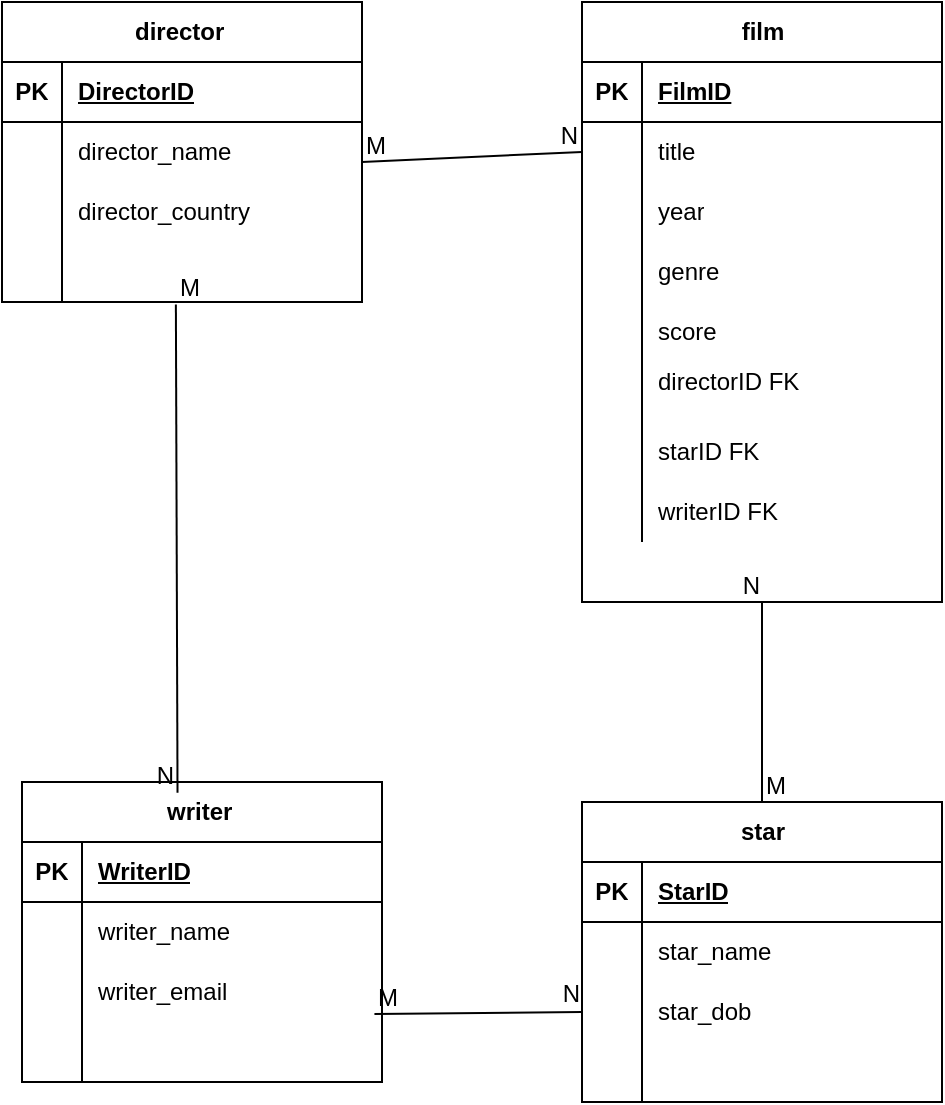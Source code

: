 <mxfile version="24.7.10">
  <diagram id="BInT2c4ThAK5NG8SrYuZ" name="Page-8">
    <mxGraphModel dx="829" dy="593" grid="1" gridSize="10" guides="1" tooltips="1" connect="1" arrows="1" fold="1" page="1" pageScale="1" pageWidth="850" pageHeight="1100" math="0" shadow="0">
      <root>
        <mxCell id="0" />
        <mxCell id="1" parent="0" />
        <mxCell id="-qc7LtL-zJcLlB05FJWo-1" value="director&amp;nbsp;" style="shape=table;startSize=30;container=1;collapsible=1;childLayout=tableLayout;fixedRows=1;rowLines=0;fontStyle=1;align=center;resizeLast=1;html=1;" parent="1" vertex="1">
          <mxGeometry x="50" y="50" width="180" height="150" as="geometry" />
        </mxCell>
        <mxCell id="-qc7LtL-zJcLlB05FJWo-2" value="" style="shape=tableRow;horizontal=0;startSize=0;swimlaneHead=0;swimlaneBody=0;fillColor=none;collapsible=0;dropTarget=0;points=[[0,0.5],[1,0.5]];portConstraint=eastwest;top=0;left=0;right=0;bottom=1;" parent="-qc7LtL-zJcLlB05FJWo-1" vertex="1">
          <mxGeometry y="30" width="180" height="30" as="geometry" />
        </mxCell>
        <mxCell id="-qc7LtL-zJcLlB05FJWo-3" value="PK" style="shape=partialRectangle;connectable=0;fillColor=none;top=0;left=0;bottom=0;right=0;fontStyle=1;overflow=hidden;whiteSpace=wrap;html=1;" parent="-qc7LtL-zJcLlB05FJWo-2" vertex="1">
          <mxGeometry width="30" height="30" as="geometry">
            <mxRectangle width="30" height="30" as="alternateBounds" />
          </mxGeometry>
        </mxCell>
        <mxCell id="-qc7LtL-zJcLlB05FJWo-4" value="DirectorID" style="shape=partialRectangle;connectable=0;fillColor=none;top=0;left=0;bottom=0;right=0;align=left;spacingLeft=6;fontStyle=5;overflow=hidden;whiteSpace=wrap;html=1;" parent="-qc7LtL-zJcLlB05FJWo-2" vertex="1">
          <mxGeometry x="30" width="150" height="30" as="geometry">
            <mxRectangle width="150" height="30" as="alternateBounds" />
          </mxGeometry>
        </mxCell>
        <mxCell id="-qc7LtL-zJcLlB05FJWo-5" value="" style="shape=tableRow;horizontal=0;startSize=0;swimlaneHead=0;swimlaneBody=0;fillColor=none;collapsible=0;dropTarget=0;points=[[0,0.5],[1,0.5]];portConstraint=eastwest;top=0;left=0;right=0;bottom=0;" parent="-qc7LtL-zJcLlB05FJWo-1" vertex="1">
          <mxGeometry y="60" width="180" height="30" as="geometry" />
        </mxCell>
        <mxCell id="-qc7LtL-zJcLlB05FJWo-6" value="" style="shape=partialRectangle;connectable=0;fillColor=none;top=0;left=0;bottom=0;right=0;editable=1;overflow=hidden;whiteSpace=wrap;html=1;" parent="-qc7LtL-zJcLlB05FJWo-5" vertex="1">
          <mxGeometry width="30" height="30" as="geometry">
            <mxRectangle width="30" height="30" as="alternateBounds" />
          </mxGeometry>
        </mxCell>
        <mxCell id="-qc7LtL-zJcLlB05FJWo-7" value="director_name" style="shape=partialRectangle;connectable=0;fillColor=none;top=0;left=0;bottom=0;right=0;align=left;spacingLeft=6;overflow=hidden;whiteSpace=wrap;html=1;" parent="-qc7LtL-zJcLlB05FJWo-5" vertex="1">
          <mxGeometry x="30" width="150" height="30" as="geometry">
            <mxRectangle width="150" height="30" as="alternateBounds" />
          </mxGeometry>
        </mxCell>
        <mxCell id="-qc7LtL-zJcLlB05FJWo-8" value="" style="shape=tableRow;horizontal=0;startSize=0;swimlaneHead=0;swimlaneBody=0;fillColor=none;collapsible=0;dropTarget=0;points=[[0,0.5],[1,0.5]];portConstraint=eastwest;top=0;left=0;right=0;bottom=0;" parent="-qc7LtL-zJcLlB05FJWo-1" vertex="1">
          <mxGeometry y="90" width="180" height="30" as="geometry" />
        </mxCell>
        <mxCell id="-qc7LtL-zJcLlB05FJWo-9" value="" style="shape=partialRectangle;connectable=0;fillColor=none;top=0;left=0;bottom=0;right=0;editable=1;overflow=hidden;whiteSpace=wrap;html=1;" parent="-qc7LtL-zJcLlB05FJWo-8" vertex="1">
          <mxGeometry width="30" height="30" as="geometry">
            <mxRectangle width="30" height="30" as="alternateBounds" />
          </mxGeometry>
        </mxCell>
        <mxCell id="-qc7LtL-zJcLlB05FJWo-10" value="director_country" style="shape=partialRectangle;connectable=0;fillColor=none;top=0;left=0;bottom=0;right=0;align=left;spacingLeft=6;overflow=hidden;whiteSpace=wrap;html=1;" parent="-qc7LtL-zJcLlB05FJWo-8" vertex="1">
          <mxGeometry x="30" width="150" height="30" as="geometry">
            <mxRectangle width="150" height="30" as="alternateBounds" />
          </mxGeometry>
        </mxCell>
        <mxCell id="-qc7LtL-zJcLlB05FJWo-11" value="" style="shape=tableRow;horizontal=0;startSize=0;swimlaneHead=0;swimlaneBody=0;fillColor=none;collapsible=0;dropTarget=0;points=[[0,0.5],[1,0.5]];portConstraint=eastwest;top=0;left=0;right=0;bottom=0;" parent="-qc7LtL-zJcLlB05FJWo-1" vertex="1">
          <mxGeometry y="120" width="180" height="30" as="geometry" />
        </mxCell>
        <mxCell id="-qc7LtL-zJcLlB05FJWo-12" value="" style="shape=partialRectangle;connectable=0;fillColor=none;top=0;left=0;bottom=0;right=0;editable=1;overflow=hidden;whiteSpace=wrap;html=1;" parent="-qc7LtL-zJcLlB05FJWo-11" vertex="1">
          <mxGeometry width="30" height="30" as="geometry">
            <mxRectangle width="30" height="30" as="alternateBounds" />
          </mxGeometry>
        </mxCell>
        <mxCell id="-qc7LtL-zJcLlB05FJWo-13" value="" style="shape=partialRectangle;connectable=0;fillColor=none;top=0;left=0;bottom=0;right=0;align=left;spacingLeft=6;overflow=hidden;whiteSpace=wrap;html=1;" parent="-qc7LtL-zJcLlB05FJWo-11" vertex="1">
          <mxGeometry x="30" width="150" height="30" as="geometry">
            <mxRectangle width="150" height="30" as="alternateBounds" />
          </mxGeometry>
        </mxCell>
        <mxCell id="-qc7LtL-zJcLlB05FJWo-27" value="film" style="shape=table;startSize=30;container=1;collapsible=1;childLayout=tableLayout;fixedRows=1;rowLines=0;fontStyle=1;align=center;resizeLast=1;html=1;" parent="1" vertex="1">
          <mxGeometry x="340" y="50" width="180" height="300" as="geometry" />
        </mxCell>
        <mxCell id="-qc7LtL-zJcLlB05FJWo-28" value="" style="shape=tableRow;horizontal=0;startSize=0;swimlaneHead=0;swimlaneBody=0;fillColor=none;collapsible=0;dropTarget=0;points=[[0,0.5],[1,0.5]];portConstraint=eastwest;top=0;left=0;right=0;bottom=1;" parent="-qc7LtL-zJcLlB05FJWo-27" vertex="1">
          <mxGeometry y="30" width="180" height="30" as="geometry" />
        </mxCell>
        <mxCell id="-qc7LtL-zJcLlB05FJWo-29" value="PK" style="shape=partialRectangle;connectable=0;fillColor=none;top=0;left=0;bottom=0;right=0;fontStyle=1;overflow=hidden;whiteSpace=wrap;html=1;" parent="-qc7LtL-zJcLlB05FJWo-28" vertex="1">
          <mxGeometry width="30" height="30" as="geometry">
            <mxRectangle width="30" height="30" as="alternateBounds" />
          </mxGeometry>
        </mxCell>
        <mxCell id="-qc7LtL-zJcLlB05FJWo-30" value="FilmID" style="shape=partialRectangle;connectable=0;fillColor=none;top=0;left=0;bottom=0;right=0;align=left;spacingLeft=6;fontStyle=5;overflow=hidden;whiteSpace=wrap;html=1;" parent="-qc7LtL-zJcLlB05FJWo-28" vertex="1">
          <mxGeometry x="30" width="150" height="30" as="geometry">
            <mxRectangle width="150" height="30" as="alternateBounds" />
          </mxGeometry>
        </mxCell>
        <mxCell id="-qc7LtL-zJcLlB05FJWo-31" value="" style="shape=tableRow;horizontal=0;startSize=0;swimlaneHead=0;swimlaneBody=0;fillColor=none;collapsible=0;dropTarget=0;points=[[0,0.5],[1,0.5]];portConstraint=eastwest;top=0;left=0;right=0;bottom=0;" parent="-qc7LtL-zJcLlB05FJWo-27" vertex="1">
          <mxGeometry y="60" width="180" height="30" as="geometry" />
        </mxCell>
        <mxCell id="-qc7LtL-zJcLlB05FJWo-32" value="" style="shape=partialRectangle;connectable=0;fillColor=none;top=0;left=0;bottom=0;right=0;editable=1;overflow=hidden;whiteSpace=wrap;html=1;" parent="-qc7LtL-zJcLlB05FJWo-31" vertex="1">
          <mxGeometry width="30" height="30" as="geometry">
            <mxRectangle width="30" height="30" as="alternateBounds" />
          </mxGeometry>
        </mxCell>
        <mxCell id="-qc7LtL-zJcLlB05FJWo-33" value="title" style="shape=partialRectangle;connectable=0;fillColor=none;top=0;left=0;bottom=0;right=0;align=left;spacingLeft=6;overflow=hidden;whiteSpace=wrap;html=1;" parent="-qc7LtL-zJcLlB05FJWo-31" vertex="1">
          <mxGeometry x="30" width="150" height="30" as="geometry">
            <mxRectangle width="150" height="30" as="alternateBounds" />
          </mxGeometry>
        </mxCell>
        <mxCell id="-qc7LtL-zJcLlB05FJWo-34" value="" style="shape=tableRow;horizontal=0;startSize=0;swimlaneHead=0;swimlaneBody=0;fillColor=none;collapsible=0;dropTarget=0;points=[[0,0.5],[1,0.5]];portConstraint=eastwest;top=0;left=0;right=0;bottom=0;" parent="-qc7LtL-zJcLlB05FJWo-27" vertex="1">
          <mxGeometry y="90" width="180" height="30" as="geometry" />
        </mxCell>
        <mxCell id="-qc7LtL-zJcLlB05FJWo-35" value="" style="shape=partialRectangle;connectable=0;fillColor=none;top=0;left=0;bottom=0;right=0;editable=1;overflow=hidden;whiteSpace=wrap;html=1;" parent="-qc7LtL-zJcLlB05FJWo-34" vertex="1">
          <mxGeometry width="30" height="30" as="geometry">
            <mxRectangle width="30" height="30" as="alternateBounds" />
          </mxGeometry>
        </mxCell>
        <mxCell id="-qc7LtL-zJcLlB05FJWo-36" value="year" style="shape=partialRectangle;connectable=0;fillColor=none;top=0;left=0;bottom=0;right=0;align=left;spacingLeft=6;overflow=hidden;whiteSpace=wrap;html=1;" parent="-qc7LtL-zJcLlB05FJWo-34" vertex="1">
          <mxGeometry x="30" width="150" height="30" as="geometry">
            <mxRectangle width="150" height="30" as="alternateBounds" />
          </mxGeometry>
        </mxCell>
        <mxCell id="-qc7LtL-zJcLlB05FJWo-37" value="" style="shape=tableRow;horizontal=0;startSize=0;swimlaneHead=0;swimlaneBody=0;fillColor=none;collapsible=0;dropTarget=0;points=[[0,0.5],[1,0.5]];portConstraint=eastwest;top=0;left=0;right=0;bottom=0;" parent="-qc7LtL-zJcLlB05FJWo-27" vertex="1">
          <mxGeometry y="120" width="180" height="30" as="geometry" />
        </mxCell>
        <mxCell id="-qc7LtL-zJcLlB05FJWo-38" value="" style="shape=partialRectangle;connectable=0;fillColor=none;top=0;left=0;bottom=0;right=0;editable=1;overflow=hidden;whiteSpace=wrap;html=1;" parent="-qc7LtL-zJcLlB05FJWo-37" vertex="1">
          <mxGeometry width="30" height="30" as="geometry">
            <mxRectangle width="30" height="30" as="alternateBounds" />
          </mxGeometry>
        </mxCell>
        <mxCell id="-qc7LtL-zJcLlB05FJWo-39" value="genre" style="shape=partialRectangle;connectable=0;fillColor=none;top=0;left=0;bottom=0;right=0;align=left;spacingLeft=6;overflow=hidden;whiteSpace=wrap;html=1;" parent="-qc7LtL-zJcLlB05FJWo-37" vertex="1">
          <mxGeometry x="30" width="150" height="30" as="geometry">
            <mxRectangle width="150" height="30" as="alternateBounds" />
          </mxGeometry>
        </mxCell>
        <mxCell id="-qc7LtL-zJcLlB05FJWo-66" style="shape=tableRow;horizontal=0;startSize=0;swimlaneHead=0;swimlaneBody=0;fillColor=none;collapsible=0;dropTarget=0;points=[[0,0.5],[1,0.5]];portConstraint=eastwest;top=0;left=0;right=0;bottom=0;" parent="-qc7LtL-zJcLlB05FJWo-27" vertex="1">
          <mxGeometry y="150" width="180" height="30" as="geometry" />
        </mxCell>
        <mxCell id="-qc7LtL-zJcLlB05FJWo-67" style="shape=partialRectangle;connectable=0;fillColor=none;top=0;left=0;bottom=0;right=0;editable=1;overflow=hidden;whiteSpace=wrap;html=1;" parent="-qc7LtL-zJcLlB05FJWo-66" vertex="1">
          <mxGeometry width="30" height="30" as="geometry">
            <mxRectangle width="30" height="30" as="alternateBounds" />
          </mxGeometry>
        </mxCell>
        <mxCell id="-qc7LtL-zJcLlB05FJWo-68" value="score" style="shape=partialRectangle;connectable=0;fillColor=none;top=0;left=0;bottom=0;right=0;align=left;spacingLeft=6;overflow=hidden;whiteSpace=wrap;html=1;" parent="-qc7LtL-zJcLlB05FJWo-66" vertex="1">
          <mxGeometry x="30" width="150" height="30" as="geometry">
            <mxRectangle width="150" height="30" as="alternateBounds" />
          </mxGeometry>
        </mxCell>
        <mxCell id="-qc7LtL-zJcLlB05FJWo-84" style="shape=tableRow;horizontal=0;startSize=0;swimlaneHead=0;swimlaneBody=0;fillColor=none;collapsible=0;dropTarget=0;points=[[0,0.5],[1,0.5]];portConstraint=eastwest;top=0;left=0;right=0;bottom=0;" parent="-qc7LtL-zJcLlB05FJWo-27" vertex="1">
          <mxGeometry y="180" width="180" height="30" as="geometry" />
        </mxCell>
        <mxCell id="-qc7LtL-zJcLlB05FJWo-85" style="shape=partialRectangle;connectable=0;fillColor=none;top=0;left=0;bottom=0;right=0;editable=1;overflow=hidden;whiteSpace=wrap;html=1;" parent="-qc7LtL-zJcLlB05FJWo-84" vertex="1">
          <mxGeometry width="30" height="30" as="geometry">
            <mxRectangle width="30" height="30" as="alternateBounds" />
          </mxGeometry>
        </mxCell>
        <mxCell id="-qc7LtL-zJcLlB05FJWo-86" value="directorID FK&lt;div&gt;&lt;br&gt;&lt;/div&gt;" style="shape=partialRectangle;connectable=0;fillColor=none;top=0;left=0;bottom=0;right=0;align=left;spacingLeft=6;overflow=hidden;whiteSpace=wrap;html=1;" parent="-qc7LtL-zJcLlB05FJWo-84" vertex="1">
          <mxGeometry x="30" width="150" height="30" as="geometry">
            <mxRectangle width="150" height="30" as="alternateBounds" />
          </mxGeometry>
        </mxCell>
        <mxCell id="-qc7LtL-zJcLlB05FJWo-87" style="shape=tableRow;horizontal=0;startSize=0;swimlaneHead=0;swimlaneBody=0;fillColor=none;collapsible=0;dropTarget=0;points=[[0,0.5],[1,0.5]];portConstraint=eastwest;top=0;left=0;right=0;bottom=0;" parent="-qc7LtL-zJcLlB05FJWo-27" vertex="1">
          <mxGeometry y="210" width="180" height="30" as="geometry" />
        </mxCell>
        <mxCell id="-qc7LtL-zJcLlB05FJWo-88" style="shape=partialRectangle;connectable=0;fillColor=none;top=0;left=0;bottom=0;right=0;editable=1;overflow=hidden;whiteSpace=wrap;html=1;" parent="-qc7LtL-zJcLlB05FJWo-87" vertex="1">
          <mxGeometry width="30" height="30" as="geometry">
            <mxRectangle width="30" height="30" as="alternateBounds" />
          </mxGeometry>
        </mxCell>
        <mxCell id="-qc7LtL-zJcLlB05FJWo-89" value="starID FK" style="shape=partialRectangle;connectable=0;fillColor=none;top=0;left=0;bottom=0;right=0;align=left;spacingLeft=6;overflow=hidden;whiteSpace=wrap;html=1;" parent="-qc7LtL-zJcLlB05FJWo-87" vertex="1">
          <mxGeometry x="30" width="150" height="30" as="geometry">
            <mxRectangle width="150" height="30" as="alternateBounds" />
          </mxGeometry>
        </mxCell>
        <mxCell id="-qc7LtL-zJcLlB05FJWo-90" style="shape=tableRow;horizontal=0;startSize=0;swimlaneHead=0;swimlaneBody=0;fillColor=none;collapsible=0;dropTarget=0;points=[[0,0.5],[1,0.5]];portConstraint=eastwest;top=0;left=0;right=0;bottom=0;" parent="-qc7LtL-zJcLlB05FJWo-27" vertex="1">
          <mxGeometry y="240" width="180" height="30" as="geometry" />
        </mxCell>
        <mxCell id="-qc7LtL-zJcLlB05FJWo-91" style="shape=partialRectangle;connectable=0;fillColor=none;top=0;left=0;bottom=0;right=0;editable=1;overflow=hidden;whiteSpace=wrap;html=1;" parent="-qc7LtL-zJcLlB05FJWo-90" vertex="1">
          <mxGeometry width="30" height="30" as="geometry">
            <mxRectangle width="30" height="30" as="alternateBounds" />
          </mxGeometry>
        </mxCell>
        <mxCell id="-qc7LtL-zJcLlB05FJWo-92" value="writerID FK" style="shape=partialRectangle;connectable=0;fillColor=none;top=0;left=0;bottom=0;right=0;align=left;spacingLeft=6;overflow=hidden;whiteSpace=wrap;html=1;" parent="-qc7LtL-zJcLlB05FJWo-90" vertex="1">
          <mxGeometry x="30" width="150" height="30" as="geometry">
            <mxRectangle width="150" height="30" as="alternateBounds" />
          </mxGeometry>
        </mxCell>
        <mxCell id="-qc7LtL-zJcLlB05FJWo-40" value="writer&amp;nbsp;" style="shape=table;startSize=30;container=1;collapsible=1;childLayout=tableLayout;fixedRows=1;rowLines=0;fontStyle=1;align=center;resizeLast=1;html=1;" parent="1" vertex="1">
          <mxGeometry x="60" y="440" width="180" height="150" as="geometry" />
        </mxCell>
        <mxCell id="-qc7LtL-zJcLlB05FJWo-41" value="" style="shape=tableRow;horizontal=0;startSize=0;swimlaneHead=0;swimlaneBody=0;fillColor=none;collapsible=0;dropTarget=0;points=[[0,0.5],[1,0.5]];portConstraint=eastwest;top=0;left=0;right=0;bottom=1;" parent="-qc7LtL-zJcLlB05FJWo-40" vertex="1">
          <mxGeometry y="30" width="180" height="30" as="geometry" />
        </mxCell>
        <mxCell id="-qc7LtL-zJcLlB05FJWo-42" value="PK" style="shape=partialRectangle;connectable=0;fillColor=none;top=0;left=0;bottom=0;right=0;fontStyle=1;overflow=hidden;whiteSpace=wrap;html=1;" parent="-qc7LtL-zJcLlB05FJWo-41" vertex="1">
          <mxGeometry width="30" height="30" as="geometry">
            <mxRectangle width="30" height="30" as="alternateBounds" />
          </mxGeometry>
        </mxCell>
        <mxCell id="-qc7LtL-zJcLlB05FJWo-43" value="WriterID" style="shape=partialRectangle;connectable=0;fillColor=none;top=0;left=0;bottom=0;right=0;align=left;spacingLeft=6;fontStyle=5;overflow=hidden;whiteSpace=wrap;html=1;" parent="-qc7LtL-zJcLlB05FJWo-41" vertex="1">
          <mxGeometry x="30" width="150" height="30" as="geometry">
            <mxRectangle width="150" height="30" as="alternateBounds" />
          </mxGeometry>
        </mxCell>
        <mxCell id="-qc7LtL-zJcLlB05FJWo-44" value="" style="shape=tableRow;horizontal=0;startSize=0;swimlaneHead=0;swimlaneBody=0;fillColor=none;collapsible=0;dropTarget=0;points=[[0,0.5],[1,0.5]];portConstraint=eastwest;top=0;left=0;right=0;bottom=0;" parent="-qc7LtL-zJcLlB05FJWo-40" vertex="1">
          <mxGeometry y="60" width="180" height="30" as="geometry" />
        </mxCell>
        <mxCell id="-qc7LtL-zJcLlB05FJWo-45" value="" style="shape=partialRectangle;connectable=0;fillColor=none;top=0;left=0;bottom=0;right=0;editable=1;overflow=hidden;whiteSpace=wrap;html=1;" parent="-qc7LtL-zJcLlB05FJWo-44" vertex="1">
          <mxGeometry width="30" height="30" as="geometry">
            <mxRectangle width="30" height="30" as="alternateBounds" />
          </mxGeometry>
        </mxCell>
        <mxCell id="-qc7LtL-zJcLlB05FJWo-46" value="writer_name" style="shape=partialRectangle;connectable=0;fillColor=none;top=0;left=0;bottom=0;right=0;align=left;spacingLeft=6;overflow=hidden;whiteSpace=wrap;html=1;" parent="-qc7LtL-zJcLlB05FJWo-44" vertex="1">
          <mxGeometry x="30" width="150" height="30" as="geometry">
            <mxRectangle width="150" height="30" as="alternateBounds" />
          </mxGeometry>
        </mxCell>
        <mxCell id="-qc7LtL-zJcLlB05FJWo-47" value="" style="shape=tableRow;horizontal=0;startSize=0;swimlaneHead=0;swimlaneBody=0;fillColor=none;collapsible=0;dropTarget=0;points=[[0,0.5],[1,0.5]];portConstraint=eastwest;top=0;left=0;right=0;bottom=0;" parent="-qc7LtL-zJcLlB05FJWo-40" vertex="1">
          <mxGeometry y="90" width="180" height="30" as="geometry" />
        </mxCell>
        <mxCell id="-qc7LtL-zJcLlB05FJWo-48" value="" style="shape=partialRectangle;connectable=0;fillColor=none;top=0;left=0;bottom=0;right=0;editable=1;overflow=hidden;whiteSpace=wrap;html=1;" parent="-qc7LtL-zJcLlB05FJWo-47" vertex="1">
          <mxGeometry width="30" height="30" as="geometry">
            <mxRectangle width="30" height="30" as="alternateBounds" />
          </mxGeometry>
        </mxCell>
        <mxCell id="-qc7LtL-zJcLlB05FJWo-49" value="writer_email" style="shape=partialRectangle;connectable=0;fillColor=none;top=0;left=0;bottom=0;right=0;align=left;spacingLeft=6;overflow=hidden;whiteSpace=wrap;html=1;" parent="-qc7LtL-zJcLlB05FJWo-47" vertex="1">
          <mxGeometry x="30" width="150" height="30" as="geometry">
            <mxRectangle width="150" height="30" as="alternateBounds" />
          </mxGeometry>
        </mxCell>
        <mxCell id="-qc7LtL-zJcLlB05FJWo-50" value="" style="shape=tableRow;horizontal=0;startSize=0;swimlaneHead=0;swimlaneBody=0;fillColor=none;collapsible=0;dropTarget=0;points=[[0,0.5],[1,0.5]];portConstraint=eastwest;top=0;left=0;right=0;bottom=0;" parent="-qc7LtL-zJcLlB05FJWo-40" vertex="1">
          <mxGeometry y="120" width="180" height="30" as="geometry" />
        </mxCell>
        <mxCell id="-qc7LtL-zJcLlB05FJWo-51" value="" style="shape=partialRectangle;connectable=0;fillColor=none;top=0;left=0;bottom=0;right=0;editable=1;overflow=hidden;whiteSpace=wrap;html=1;" parent="-qc7LtL-zJcLlB05FJWo-50" vertex="1">
          <mxGeometry width="30" height="30" as="geometry">
            <mxRectangle width="30" height="30" as="alternateBounds" />
          </mxGeometry>
        </mxCell>
        <mxCell id="-qc7LtL-zJcLlB05FJWo-52" value="" style="shape=partialRectangle;connectable=0;fillColor=none;top=0;left=0;bottom=0;right=0;align=left;spacingLeft=6;overflow=hidden;whiteSpace=wrap;html=1;" parent="-qc7LtL-zJcLlB05FJWo-50" vertex="1">
          <mxGeometry x="30" width="150" height="30" as="geometry">
            <mxRectangle width="150" height="30" as="alternateBounds" />
          </mxGeometry>
        </mxCell>
        <mxCell id="-qc7LtL-zJcLlB05FJWo-53" value="star" style="shape=table;startSize=30;container=1;collapsible=1;childLayout=tableLayout;fixedRows=1;rowLines=0;fontStyle=1;align=center;resizeLast=1;html=1;" parent="1" vertex="1">
          <mxGeometry x="340" y="450" width="180" height="150" as="geometry" />
        </mxCell>
        <mxCell id="-qc7LtL-zJcLlB05FJWo-54" value="" style="shape=tableRow;horizontal=0;startSize=0;swimlaneHead=0;swimlaneBody=0;fillColor=none;collapsible=0;dropTarget=0;points=[[0,0.5],[1,0.5]];portConstraint=eastwest;top=0;left=0;right=0;bottom=1;" parent="-qc7LtL-zJcLlB05FJWo-53" vertex="1">
          <mxGeometry y="30" width="180" height="30" as="geometry" />
        </mxCell>
        <mxCell id="-qc7LtL-zJcLlB05FJWo-55" value="PK" style="shape=partialRectangle;connectable=0;fillColor=none;top=0;left=0;bottom=0;right=0;fontStyle=1;overflow=hidden;whiteSpace=wrap;html=1;" parent="-qc7LtL-zJcLlB05FJWo-54" vertex="1">
          <mxGeometry width="30" height="30" as="geometry">
            <mxRectangle width="30" height="30" as="alternateBounds" />
          </mxGeometry>
        </mxCell>
        <mxCell id="-qc7LtL-zJcLlB05FJWo-56" value="StarID" style="shape=partialRectangle;connectable=0;fillColor=none;top=0;left=0;bottom=0;right=0;align=left;spacingLeft=6;fontStyle=5;overflow=hidden;whiteSpace=wrap;html=1;" parent="-qc7LtL-zJcLlB05FJWo-54" vertex="1">
          <mxGeometry x="30" width="150" height="30" as="geometry">
            <mxRectangle width="150" height="30" as="alternateBounds" />
          </mxGeometry>
        </mxCell>
        <mxCell id="-qc7LtL-zJcLlB05FJWo-57" value="" style="shape=tableRow;horizontal=0;startSize=0;swimlaneHead=0;swimlaneBody=0;fillColor=none;collapsible=0;dropTarget=0;points=[[0,0.5],[1,0.5]];portConstraint=eastwest;top=0;left=0;right=0;bottom=0;" parent="-qc7LtL-zJcLlB05FJWo-53" vertex="1">
          <mxGeometry y="60" width="180" height="30" as="geometry" />
        </mxCell>
        <mxCell id="-qc7LtL-zJcLlB05FJWo-58" value="" style="shape=partialRectangle;connectable=0;fillColor=none;top=0;left=0;bottom=0;right=0;editable=1;overflow=hidden;whiteSpace=wrap;html=1;" parent="-qc7LtL-zJcLlB05FJWo-57" vertex="1">
          <mxGeometry width="30" height="30" as="geometry">
            <mxRectangle width="30" height="30" as="alternateBounds" />
          </mxGeometry>
        </mxCell>
        <mxCell id="-qc7LtL-zJcLlB05FJWo-59" value="star_name" style="shape=partialRectangle;connectable=0;fillColor=none;top=0;left=0;bottom=0;right=0;align=left;spacingLeft=6;overflow=hidden;whiteSpace=wrap;html=1;" parent="-qc7LtL-zJcLlB05FJWo-57" vertex="1">
          <mxGeometry x="30" width="150" height="30" as="geometry">
            <mxRectangle width="150" height="30" as="alternateBounds" />
          </mxGeometry>
        </mxCell>
        <mxCell id="-qc7LtL-zJcLlB05FJWo-60" value="" style="shape=tableRow;horizontal=0;startSize=0;swimlaneHead=0;swimlaneBody=0;fillColor=none;collapsible=0;dropTarget=0;points=[[0,0.5],[1,0.5]];portConstraint=eastwest;top=0;left=0;right=0;bottom=0;" parent="-qc7LtL-zJcLlB05FJWo-53" vertex="1">
          <mxGeometry y="90" width="180" height="30" as="geometry" />
        </mxCell>
        <mxCell id="-qc7LtL-zJcLlB05FJWo-61" value="" style="shape=partialRectangle;connectable=0;fillColor=none;top=0;left=0;bottom=0;right=0;editable=1;overflow=hidden;whiteSpace=wrap;html=1;" parent="-qc7LtL-zJcLlB05FJWo-60" vertex="1">
          <mxGeometry width="30" height="30" as="geometry">
            <mxRectangle width="30" height="30" as="alternateBounds" />
          </mxGeometry>
        </mxCell>
        <mxCell id="-qc7LtL-zJcLlB05FJWo-62" value="star_dob" style="shape=partialRectangle;connectable=0;fillColor=none;top=0;left=0;bottom=0;right=0;align=left;spacingLeft=6;overflow=hidden;whiteSpace=wrap;html=1;" parent="-qc7LtL-zJcLlB05FJWo-60" vertex="1">
          <mxGeometry x="30" width="150" height="30" as="geometry">
            <mxRectangle width="150" height="30" as="alternateBounds" />
          </mxGeometry>
        </mxCell>
        <mxCell id="-qc7LtL-zJcLlB05FJWo-63" value="" style="shape=tableRow;horizontal=0;startSize=0;swimlaneHead=0;swimlaneBody=0;fillColor=none;collapsible=0;dropTarget=0;points=[[0,0.5],[1,0.5]];portConstraint=eastwest;top=0;left=0;right=0;bottom=0;" parent="-qc7LtL-zJcLlB05FJWo-53" vertex="1">
          <mxGeometry y="120" width="180" height="30" as="geometry" />
        </mxCell>
        <mxCell id="-qc7LtL-zJcLlB05FJWo-64" value="" style="shape=partialRectangle;connectable=0;fillColor=none;top=0;left=0;bottom=0;right=0;editable=1;overflow=hidden;whiteSpace=wrap;html=1;" parent="-qc7LtL-zJcLlB05FJWo-63" vertex="1">
          <mxGeometry width="30" height="30" as="geometry">
            <mxRectangle width="30" height="30" as="alternateBounds" />
          </mxGeometry>
        </mxCell>
        <mxCell id="-qc7LtL-zJcLlB05FJWo-65" value="" style="shape=partialRectangle;connectable=0;fillColor=none;top=0;left=0;bottom=0;right=0;align=left;spacingLeft=6;overflow=hidden;whiteSpace=wrap;html=1;" parent="-qc7LtL-zJcLlB05FJWo-63" vertex="1">
          <mxGeometry x="30" width="150" height="30" as="geometry">
            <mxRectangle width="150" height="30" as="alternateBounds" />
          </mxGeometry>
        </mxCell>
        <mxCell id="-qc7LtL-zJcLlB05FJWo-69" value="" style="endArrow=none;html=1;rounded=0;entryX=0;entryY=0.5;entryDx=0;entryDy=0;" parent="1" edge="1" target="-qc7LtL-zJcLlB05FJWo-31">
          <mxGeometry relative="1" as="geometry">
            <mxPoint x="230" y="130" as="sourcePoint" />
            <mxPoint x="330" y="130" as="targetPoint" />
          </mxGeometry>
        </mxCell>
        <mxCell id="-qc7LtL-zJcLlB05FJWo-70" value="M" style="resizable=0;html=1;whiteSpace=wrap;align=left;verticalAlign=bottom;" parent="-qc7LtL-zJcLlB05FJWo-69" connectable="0" vertex="1">
          <mxGeometry x="-1" relative="1" as="geometry" />
        </mxCell>
        <mxCell id="-qc7LtL-zJcLlB05FJWo-71" value="N" style="resizable=0;html=1;whiteSpace=wrap;align=right;verticalAlign=bottom;" parent="-qc7LtL-zJcLlB05FJWo-69" connectable="0" vertex="1">
          <mxGeometry x="1" relative="1" as="geometry" />
        </mxCell>
        <mxCell id="-qc7LtL-zJcLlB05FJWo-72" value="" style="endArrow=none;html=1;rounded=0;entryX=0;entryY=0.5;entryDx=0;entryDy=0;exitX=0.979;exitY=0.868;exitDx=0;exitDy=0;exitPerimeter=0;" parent="1" edge="1" target="-qc7LtL-zJcLlB05FJWo-60" source="-qc7LtL-zJcLlB05FJWo-47">
          <mxGeometry relative="1" as="geometry">
            <mxPoint x="250" y="550" as="sourcePoint" />
            <mxPoint x="310" y="550" as="targetPoint" />
          </mxGeometry>
        </mxCell>
        <mxCell id="-qc7LtL-zJcLlB05FJWo-73" value="M" style="resizable=0;html=1;whiteSpace=wrap;align=left;verticalAlign=bottom;" parent="-qc7LtL-zJcLlB05FJWo-72" connectable="0" vertex="1">
          <mxGeometry x="-1" relative="1" as="geometry" />
        </mxCell>
        <mxCell id="-qc7LtL-zJcLlB05FJWo-74" value="N" style="resizable=0;html=1;whiteSpace=wrap;align=right;verticalAlign=bottom;" parent="-qc7LtL-zJcLlB05FJWo-72" connectable="0" vertex="1">
          <mxGeometry x="1" relative="1" as="geometry" />
        </mxCell>
        <mxCell id="-qc7LtL-zJcLlB05FJWo-78" value="" style="endArrow=none;html=1;rounded=0;entryX=0.5;entryY=1;entryDx=0;entryDy=0;" parent="1" source="-qc7LtL-zJcLlB05FJWo-53" target="-qc7LtL-zJcLlB05FJWo-27" edge="1">
          <mxGeometry relative="1" as="geometry">
            <mxPoint x="490" y="324.5" as="sourcePoint" />
            <mxPoint x="570" y="323" as="targetPoint" />
          </mxGeometry>
        </mxCell>
        <mxCell id="-qc7LtL-zJcLlB05FJWo-79" value="M" style="resizable=0;html=1;whiteSpace=wrap;align=left;verticalAlign=bottom;" parent="-qc7LtL-zJcLlB05FJWo-78" connectable="0" vertex="1">
          <mxGeometry x="-1" relative="1" as="geometry" />
        </mxCell>
        <mxCell id="-qc7LtL-zJcLlB05FJWo-80" value="N" style="resizable=0;html=1;whiteSpace=wrap;align=right;verticalAlign=bottom;" parent="-qc7LtL-zJcLlB05FJWo-78" connectable="0" vertex="1">
          <mxGeometry x="1" relative="1" as="geometry" />
        </mxCell>
        <mxCell id="-qc7LtL-zJcLlB05FJWo-81" value="" style="endArrow=none;html=1;rounded=0;exitX=0.483;exitY=1.041;exitDx=0;exitDy=0;exitPerimeter=0;entryX=0.432;entryY=0.036;entryDx=0;entryDy=0;entryPerimeter=0;" parent="1" source="-qc7LtL-zJcLlB05FJWo-11" target="-qc7LtL-zJcLlB05FJWo-40" edge="1">
          <mxGeometry relative="1" as="geometry">
            <mxPoint x="150" y="230" as="sourcePoint" />
            <mxPoint x="310" y="230" as="targetPoint" />
          </mxGeometry>
        </mxCell>
        <mxCell id="-qc7LtL-zJcLlB05FJWo-82" value="M" style="resizable=0;html=1;whiteSpace=wrap;align=left;verticalAlign=bottom;" parent="-qc7LtL-zJcLlB05FJWo-81" connectable="0" vertex="1">
          <mxGeometry x="-1" relative="1" as="geometry" />
        </mxCell>
        <mxCell id="-qc7LtL-zJcLlB05FJWo-83" value="N" style="resizable=0;html=1;whiteSpace=wrap;align=right;verticalAlign=bottom;" parent="-qc7LtL-zJcLlB05FJWo-81" connectable="0" vertex="1">
          <mxGeometry x="1" relative="1" as="geometry" />
        </mxCell>
      </root>
    </mxGraphModel>
  </diagram>
</mxfile>
